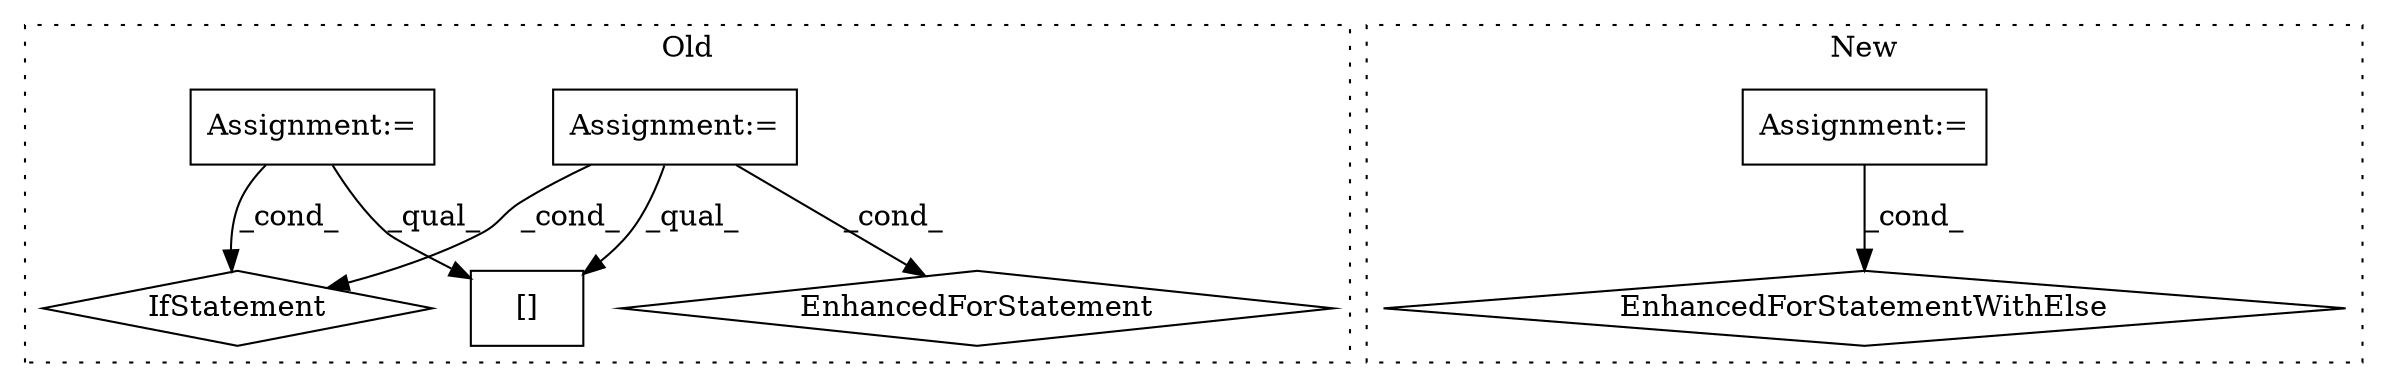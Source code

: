 digraph G {
subgraph cluster0 {
1 [label="[]" a="2" s="1137,1161" l="23,1" shape="box"];
4 [label="Assignment:=" a="7" s="1035,1113" l="53,2" shape="box"];
5 [label="EnhancedForStatement" a="70" s="1035,1113" l="53,2" shape="diamond"];
6 [label="IfStatement" a="25" s="1300,1341" l="10,2" shape="diamond"];
7 [label="Assignment:=" a="7" s="505" l="7" shape="box"];
label = "Old";
style="dotted";
}
subgraph cluster1 {
2 [label="EnhancedForStatementWithElse" a="115" s="1046,1128" l="57,88" shape="diamond"];
3 [label="Assignment:=" a="7" s="1046,1128" l="57,88" shape="box"];
label = "New";
style="dotted";
}
3 -> 2 [label="_cond_"];
4 -> 1 [label="_qual_"];
4 -> 5 [label="_cond_"];
4 -> 6 [label="_cond_"];
7 -> 1 [label="_qual_"];
7 -> 6 [label="_cond_"];
}